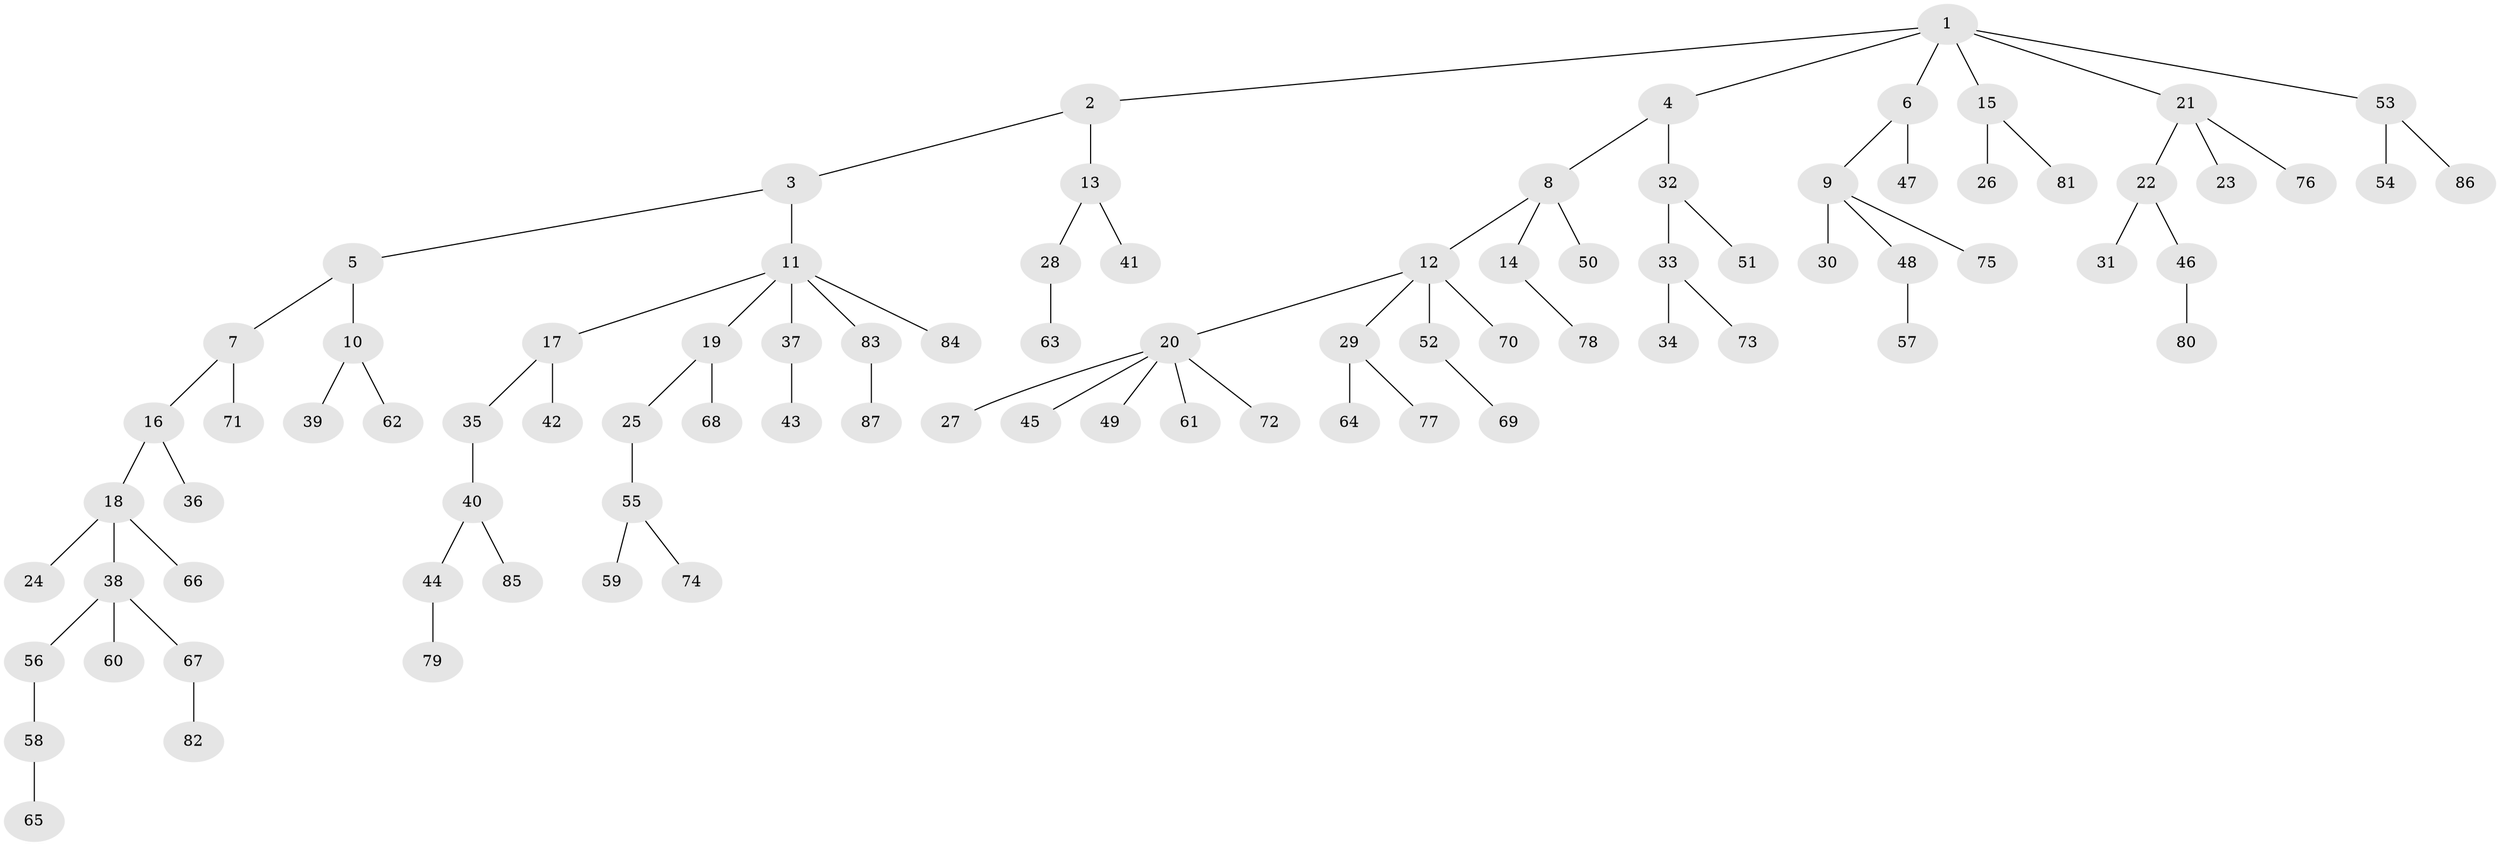 // coarse degree distribution, {6: 0.016129032258064516, 3: 0.20967741935483872, 2: 0.24193548387096775, 4: 0.03225806451612903, 5: 0.03225806451612903, 1: 0.46774193548387094}
// Generated by graph-tools (version 1.1) at 2025/51/03/04/25 22:51:44]
// undirected, 87 vertices, 86 edges
graph export_dot {
  node [color=gray90,style=filled];
  1;
  2;
  3;
  4;
  5;
  6;
  7;
  8;
  9;
  10;
  11;
  12;
  13;
  14;
  15;
  16;
  17;
  18;
  19;
  20;
  21;
  22;
  23;
  24;
  25;
  26;
  27;
  28;
  29;
  30;
  31;
  32;
  33;
  34;
  35;
  36;
  37;
  38;
  39;
  40;
  41;
  42;
  43;
  44;
  45;
  46;
  47;
  48;
  49;
  50;
  51;
  52;
  53;
  54;
  55;
  56;
  57;
  58;
  59;
  60;
  61;
  62;
  63;
  64;
  65;
  66;
  67;
  68;
  69;
  70;
  71;
  72;
  73;
  74;
  75;
  76;
  77;
  78;
  79;
  80;
  81;
  82;
  83;
  84;
  85;
  86;
  87;
  1 -- 2;
  1 -- 4;
  1 -- 6;
  1 -- 15;
  1 -- 21;
  1 -- 53;
  2 -- 3;
  2 -- 13;
  3 -- 5;
  3 -- 11;
  4 -- 8;
  4 -- 32;
  5 -- 7;
  5 -- 10;
  6 -- 9;
  6 -- 47;
  7 -- 16;
  7 -- 71;
  8 -- 12;
  8 -- 14;
  8 -- 50;
  9 -- 30;
  9 -- 48;
  9 -- 75;
  10 -- 39;
  10 -- 62;
  11 -- 17;
  11 -- 19;
  11 -- 37;
  11 -- 83;
  11 -- 84;
  12 -- 20;
  12 -- 29;
  12 -- 52;
  12 -- 70;
  13 -- 28;
  13 -- 41;
  14 -- 78;
  15 -- 26;
  15 -- 81;
  16 -- 18;
  16 -- 36;
  17 -- 35;
  17 -- 42;
  18 -- 24;
  18 -- 38;
  18 -- 66;
  19 -- 25;
  19 -- 68;
  20 -- 27;
  20 -- 45;
  20 -- 49;
  20 -- 61;
  20 -- 72;
  21 -- 22;
  21 -- 23;
  21 -- 76;
  22 -- 31;
  22 -- 46;
  25 -- 55;
  28 -- 63;
  29 -- 64;
  29 -- 77;
  32 -- 33;
  32 -- 51;
  33 -- 34;
  33 -- 73;
  35 -- 40;
  37 -- 43;
  38 -- 56;
  38 -- 60;
  38 -- 67;
  40 -- 44;
  40 -- 85;
  44 -- 79;
  46 -- 80;
  48 -- 57;
  52 -- 69;
  53 -- 54;
  53 -- 86;
  55 -- 59;
  55 -- 74;
  56 -- 58;
  58 -- 65;
  67 -- 82;
  83 -- 87;
}
